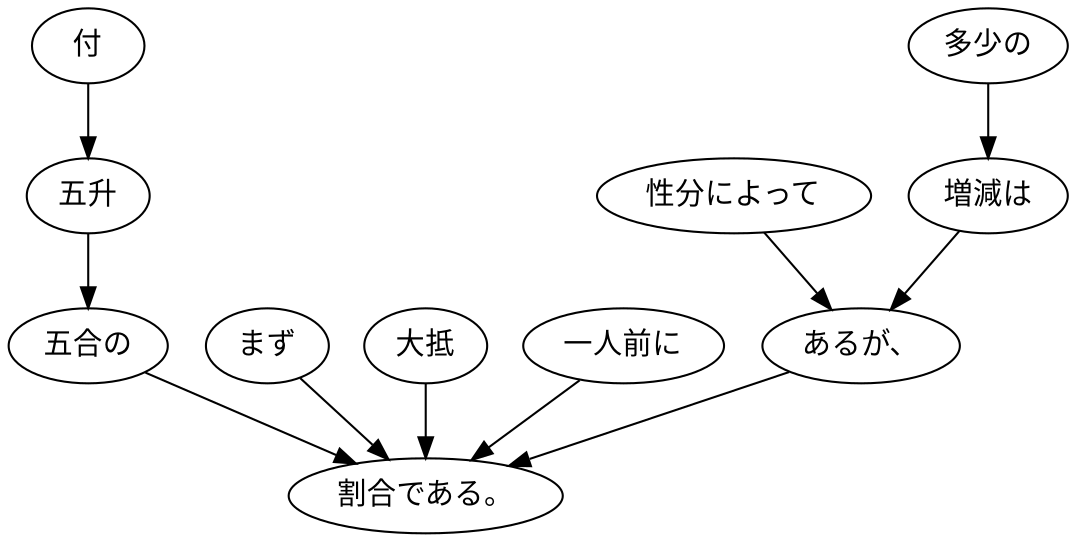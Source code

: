 digraph graph4860 {
	node0 [label="性分によって"];
	node1 [label="多少の"];
	node2 [label="増減は"];
	node3 [label="あるが、"];
	node4 [label="まず"];
	node5 [label="大抵"];
	node6 [label="一人前に"];
	node7 [label="付"];
	node8 [label="五升"];
	node9 [label="五合の"];
	node10 [label="割合である。"];
	node0 -> node3;
	node1 -> node2;
	node2 -> node3;
	node3 -> node10;
	node4 -> node10;
	node5 -> node10;
	node6 -> node10;
	node7 -> node8;
	node8 -> node9;
	node9 -> node10;
}
